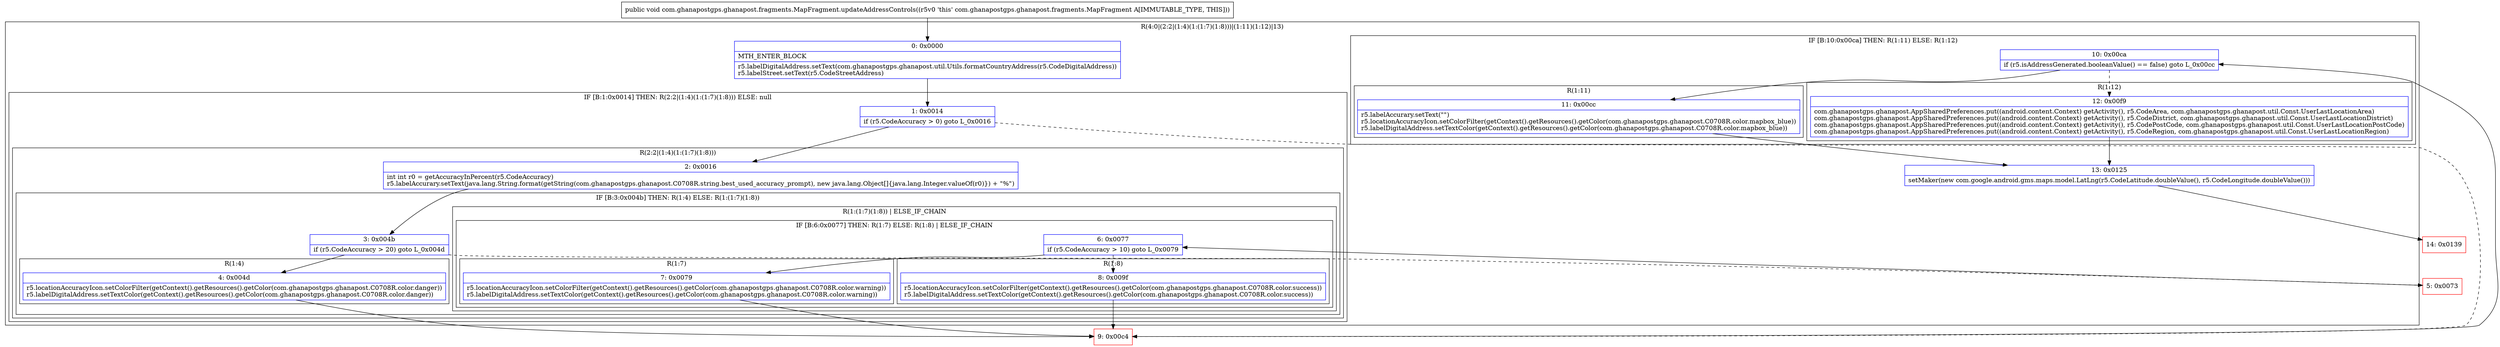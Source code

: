 digraph "CFG forcom.ghanapostgps.ghanapost.fragments.MapFragment.updateAddressControls()V" {
subgraph cluster_Region_2077023008 {
label = "R(4:0|(2:2|(1:4)(1:(1:7)(1:8)))|(1:11)(1:12)|13)";
node [shape=record,color=blue];
Node_0 [shape=record,label="{0\:\ 0x0000|MTH_ENTER_BLOCK\l|r5.labelDigitalAddress.setText(com.ghanapostgps.ghanapost.util.Utils.formatCountryAddress(r5.CodeDigitalAddress))\lr5.labelStreet.setText(r5.CodeStreetAddress)\l}"];
subgraph cluster_IfRegion_1677701694 {
label = "IF [B:1:0x0014] THEN: R(2:2|(1:4)(1:(1:7)(1:8))) ELSE: null";
node [shape=record,color=blue];
Node_1 [shape=record,label="{1\:\ 0x0014|if (r5.CodeAccuracy \> 0) goto L_0x0016\l}"];
subgraph cluster_Region_539884149 {
label = "R(2:2|(1:4)(1:(1:7)(1:8)))";
node [shape=record,color=blue];
Node_2 [shape=record,label="{2\:\ 0x0016|int int r0 = getAccuracyInPercent(r5.CodeAccuracy)\lr5.labelAccurary.setText(java.lang.String.format(getString(com.ghanapostgps.ghanapost.C0708R.string.best_used_accuracy_prompt), new java.lang.Object[]\{java.lang.Integer.valueOf(r0)\}) + \"%\")\l}"];
subgraph cluster_IfRegion_1218584249 {
label = "IF [B:3:0x004b] THEN: R(1:4) ELSE: R(1:(1:7)(1:8))";
node [shape=record,color=blue];
Node_3 [shape=record,label="{3\:\ 0x004b|if (r5.CodeAccuracy \> 20) goto L_0x004d\l}"];
subgraph cluster_Region_1806008330 {
label = "R(1:4)";
node [shape=record,color=blue];
Node_4 [shape=record,label="{4\:\ 0x004d|r5.locationAccuracyIcon.setColorFilter(getContext().getResources().getColor(com.ghanapostgps.ghanapost.C0708R.color.danger))\lr5.labelDigitalAddress.setTextColor(getContext().getResources().getColor(com.ghanapostgps.ghanapost.C0708R.color.danger))\l}"];
}
subgraph cluster_Region_1982677893 {
label = "R(1:(1:7)(1:8)) | ELSE_IF_CHAIN\l";
node [shape=record,color=blue];
subgraph cluster_IfRegion_1750954300 {
label = "IF [B:6:0x0077] THEN: R(1:7) ELSE: R(1:8) | ELSE_IF_CHAIN\l";
node [shape=record,color=blue];
Node_6 [shape=record,label="{6\:\ 0x0077|if (r5.CodeAccuracy \> 10) goto L_0x0079\l}"];
subgraph cluster_Region_819129688 {
label = "R(1:7)";
node [shape=record,color=blue];
Node_7 [shape=record,label="{7\:\ 0x0079|r5.locationAccuracyIcon.setColorFilter(getContext().getResources().getColor(com.ghanapostgps.ghanapost.C0708R.color.warning))\lr5.labelDigitalAddress.setTextColor(getContext().getResources().getColor(com.ghanapostgps.ghanapost.C0708R.color.warning))\l}"];
}
subgraph cluster_Region_1999675032 {
label = "R(1:8)";
node [shape=record,color=blue];
Node_8 [shape=record,label="{8\:\ 0x009f|r5.locationAccuracyIcon.setColorFilter(getContext().getResources().getColor(com.ghanapostgps.ghanapost.C0708R.color.success))\lr5.labelDigitalAddress.setTextColor(getContext().getResources().getColor(com.ghanapostgps.ghanapost.C0708R.color.success))\l}"];
}
}
}
}
}
}
subgraph cluster_IfRegion_1805503120 {
label = "IF [B:10:0x00ca] THEN: R(1:11) ELSE: R(1:12)";
node [shape=record,color=blue];
Node_10 [shape=record,label="{10\:\ 0x00ca|if (r5.isAddressGenerated.booleanValue() == false) goto L_0x00cc\l}"];
subgraph cluster_Region_1749717582 {
label = "R(1:11)";
node [shape=record,color=blue];
Node_11 [shape=record,label="{11\:\ 0x00cc|r5.labelAccurary.setText(\"\")\lr5.locationAccuracyIcon.setColorFilter(getContext().getResources().getColor(com.ghanapostgps.ghanapost.C0708R.color.mapbox_blue))\lr5.labelDigitalAddress.setTextColor(getContext().getResources().getColor(com.ghanapostgps.ghanapost.C0708R.color.mapbox_blue))\l}"];
}
subgraph cluster_Region_1330977330 {
label = "R(1:12)";
node [shape=record,color=blue];
Node_12 [shape=record,label="{12\:\ 0x00f9|com.ghanapostgps.ghanapost.AppSharedPreferences.put((android.content.Context) getActivity(), r5.CodeArea, com.ghanapostgps.ghanapost.util.Const.UserLastLocationArea)\lcom.ghanapostgps.ghanapost.AppSharedPreferences.put((android.content.Context) getActivity(), r5.CodeDistrict, com.ghanapostgps.ghanapost.util.Const.UserLastLocationDistrict)\lcom.ghanapostgps.ghanapost.AppSharedPreferences.put((android.content.Context) getActivity(), r5.CodePostCode, com.ghanapostgps.ghanapost.util.Const.UserLastLocationPostCode)\lcom.ghanapostgps.ghanapost.AppSharedPreferences.put((android.content.Context) getActivity(), r5.CodeRegion, com.ghanapostgps.ghanapost.util.Const.UserLastLocationRegion)\l}"];
}
}
Node_13 [shape=record,label="{13\:\ 0x0125|setMaker(new com.google.android.gms.maps.model.LatLng(r5.CodeLatitude.doubleValue(), r5.CodeLongitude.doubleValue()))\l}"];
}
Node_5 [shape=record,color=red,label="{5\:\ 0x0073}"];
Node_9 [shape=record,color=red,label="{9\:\ 0x00c4}"];
Node_14 [shape=record,color=red,label="{14\:\ 0x0139}"];
MethodNode[shape=record,label="{public void com.ghanapostgps.ghanapost.fragments.MapFragment.updateAddressControls((r5v0 'this' com.ghanapostgps.ghanapost.fragments.MapFragment A[IMMUTABLE_TYPE, THIS])) }"];
MethodNode -> Node_0;
Node_0 -> Node_1;
Node_1 -> Node_2;
Node_1 -> Node_9[style=dashed];
Node_2 -> Node_3;
Node_3 -> Node_4;
Node_3 -> Node_5[style=dashed];
Node_4 -> Node_9;
Node_6 -> Node_7;
Node_6 -> Node_8[style=dashed];
Node_7 -> Node_9;
Node_8 -> Node_9;
Node_10 -> Node_11;
Node_10 -> Node_12[style=dashed];
Node_11 -> Node_13;
Node_12 -> Node_13;
Node_13 -> Node_14;
Node_5 -> Node_6;
Node_9 -> Node_10;
}

